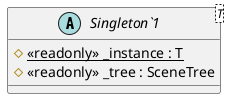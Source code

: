 @startuml
abstract class "Singleton`1"<T> {
    # {static} <<readonly>> _instance : T
    # <<readonly>> _tree : SceneTree
}
@enduml
